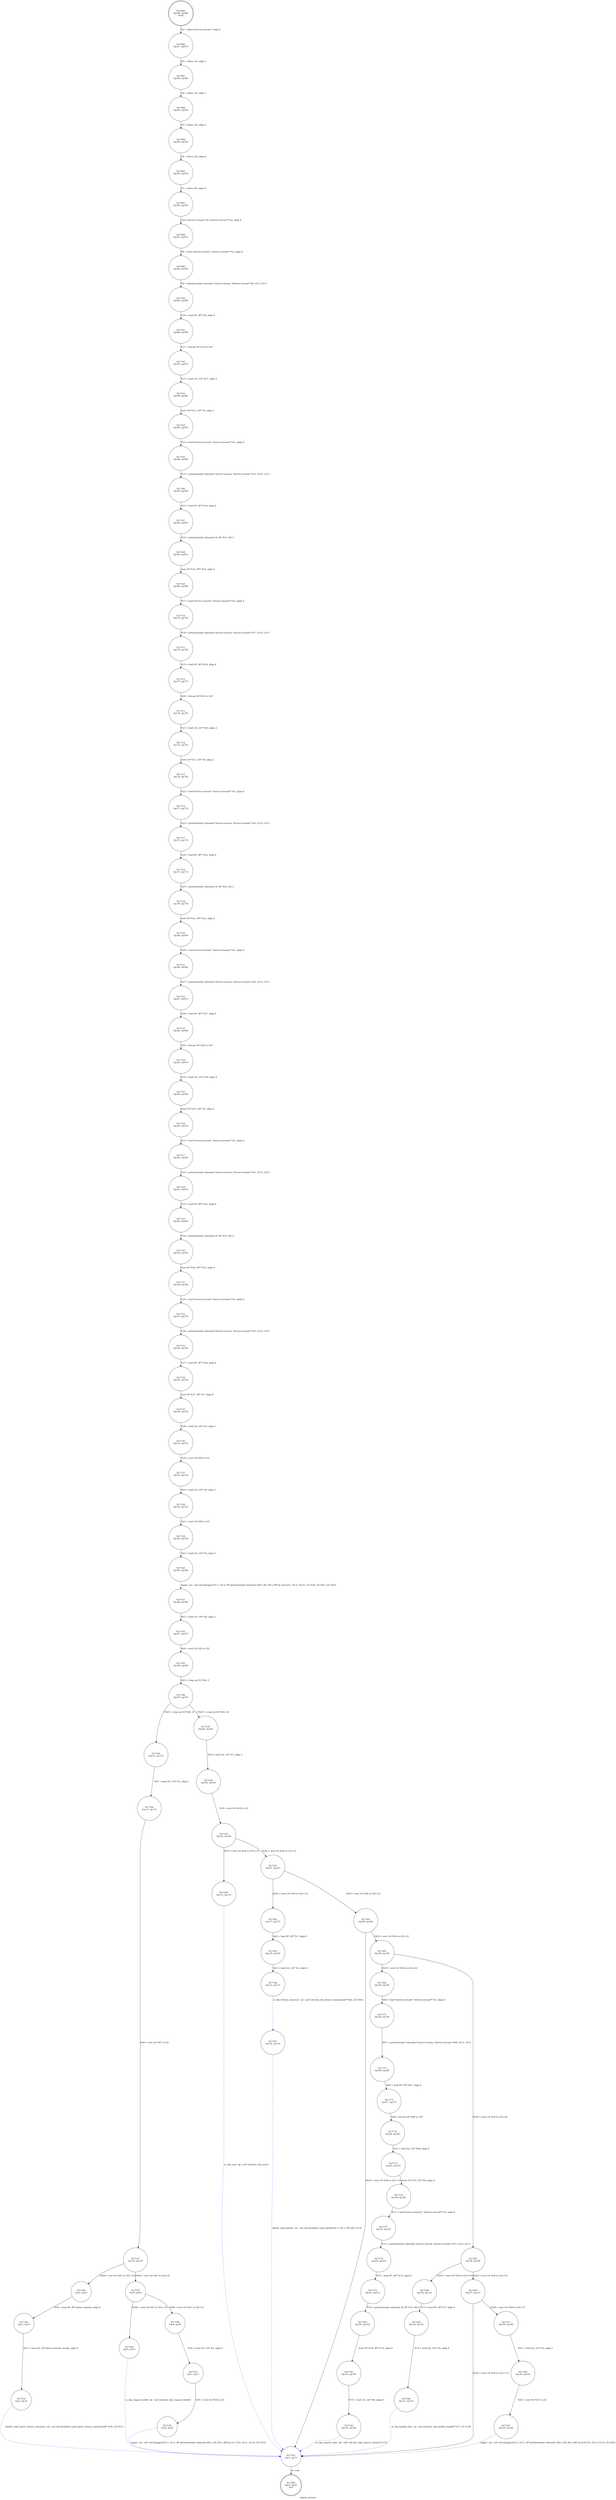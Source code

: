 digraph cliprdr_process {
label="cliprdr_process"
17083 [label="N17083\n(rp:0, ep:0)\nexit", shape="doublecircle"]
17084 [label="N17084\n(rp:98, ep:98)\nentry", shape="doublecircle"]
17084 -> 17086 [label="%2 = alloca %struct.stream*, align 8"]
17086 [label="N17086\n(rp:97, ep:97)", shape="circle"]
17086 -> 17087 [label="%3 = alloca i16, align 2"]
17087 [label="N17087\n(rp:96, ep:96)", shape="circle"]
17087 -> 17088 [label="%4 = alloca i16, align 2"]
17088 [label="N17088\n(rp:95, ep:95)", shape="circle"]
17088 -> 17089 [label="%5 = alloca i32, align 4"]
17089 [label="N17089\n(rp:94, ep:94)", shape="circle"]
17089 -> 17090 [label="%6 = alloca i32, align 4"]
17090 [label="N17090\n(rp:93, ep:93)", shape="circle"]
17090 -> 17091 [label="%7 = alloca i8*, align 8"]
17091 [label="N17091\n(rp:92, ep:92)", shape="circle"]
17091 -> 17098 [label="store %struct.stream* %0, %struct.stream** %2, align 8"]
17098 [label="N17098\n(rp:91, ep:91)", shape="circle"]
17098 -> 17099 [label="%8 = load %struct.stream*, %struct.stream** %2, align 8"]
17099 [label="N17099\n(rp:90, ep:90)", shape="circle"]
17099 -> 17100 [label="%9 = getelementptr inbounds %struct.stream, %struct.stream* %8, i32 0, i32 0"]
17100 [label="N17100\n(rp:89, ep:89)", shape="circle"]
17100 -> 17101 [label="%10 = load i8*, i8** %9, align 8"]
17101 [label="N17101\n(rp:88, ep:88)", shape="circle"]
17101 -> 17102 [label="%11 = bitcast i8* %10 to i16*"]
17102 [label="N17102\n(rp:87, ep:87)", shape="circle"]
17102 -> 17103 [label="%12 = load i16, i16* %11, align 2"]
17103 [label="N17103\n(rp:86, ep:86)", shape="circle"]
17103 -> 17104 [label="store i16 %12, i16* %3, align 2"]
17104 [label="N17104\n(rp:85, ep:85)", shape="circle"]
17104 -> 17105 [label="%13 = load %struct.stream*, %struct.stream** %2, align 8"]
17105 [label="N17105\n(rp:84, ep:84)", shape="circle"]
17105 -> 17106 [label="%14 = getelementptr inbounds %struct.stream, %struct.stream* %13, i32 0, i32 0"]
17106 [label="N17106\n(rp:83, ep:83)", shape="circle"]
17106 -> 17107 [label="%15 = load i8*, i8** %14, align 8"]
17107 [label="N17107\n(rp:82, ep:82)", shape="circle"]
17107 -> 17108 [label="%16 = getelementptr inbounds i8, i8* %15, i64 2"]
17108 [label="N17108\n(rp:81, ep:81)", shape="circle"]
17108 -> 17109 [label="store i8* %16, i8** %14, align 8"]
17109 [label="N17109\n(rp:80, ep:80)", shape="circle"]
17109 -> 17110 [label="%17 = load %struct.stream*, %struct.stream** %2, align 8"]
17110 [label="N17110\n(rp:79, ep:79)", shape="circle"]
17110 -> 17111 [label="%18 = getelementptr inbounds %struct.stream, %struct.stream* %17, i32 0, i32 0"]
17111 [label="N17111\n(rp:78, ep:78)", shape="circle"]
17111 -> 17112 [label="%19 = load i8*, i8** %18, align 8"]
17112 [label="N17112\n(rp:77, ep:77)", shape="circle"]
17112 -> 17113 [label="%20 = bitcast i8* %19 to i16*"]
17113 [label="N17113\n(rp:76, ep:76)", shape="circle"]
17113 -> 17114 [label="%21 = load i16, i16* %20, align 2"]
17114 [label="N17114\n(rp:75, ep:75)", shape="circle"]
17114 -> 17115 [label="store i16 %21, i16* %4, align 2"]
17115 [label="N17115\n(rp:74, ep:74)", shape="circle"]
17115 -> 17116 [label="%22 = load %struct.stream*, %struct.stream** %2, align 8"]
17116 [label="N17116\n(rp:73, ep:73)", shape="circle"]
17116 -> 17117 [label="%23 = getelementptr inbounds %struct.stream, %struct.stream* %22, i32 0, i32 0"]
17117 [label="N17117\n(rp:72, ep:72)", shape="circle"]
17117 -> 17118 [label="%24 = load i8*, i8** %23, align 8"]
17118 [label="N17118\n(rp:71, ep:71)", shape="circle"]
17118 -> 17119 [label="%25 = getelementptr inbounds i8, i8* %24, i64 2"]
17119 [label="N17119\n(rp:70, ep:70)", shape="circle"]
17119 -> 17120 [label="store i8* %25, i8** %23, align 8"]
17120 [label="N17120\n(rp:69, ep:69)", shape="circle"]
17120 -> 17121 [label="%26 = load %struct.stream*, %struct.stream** %2, align 8"]
17121 [label="N17121\n(rp:68, ep:68)", shape="circle"]
17121 -> 17122 [label="%27 = getelementptr inbounds %struct.stream, %struct.stream* %26, i32 0, i32 0"]
17122 [label="N17122\n(rp:67, ep:67)", shape="circle"]
17122 -> 17123 [label="%28 = load i8*, i8** %27, align 8"]
17123 [label="N17123\n(rp:66, ep:66)", shape="circle"]
17123 -> 17124 [label="%29 = bitcast i8* %28 to i32*"]
17124 [label="N17124\n(rp:65, ep:65)", shape="circle"]
17124 -> 17125 [label="%30 = load i32, i32* %29, align 4"]
17125 [label="N17125\n(rp:64, ep:64)", shape="circle"]
17125 -> 17126 [label="store i32 %30, i32* %5, align 4"]
17126 [label="N17126\n(rp:63, ep:63)", shape="circle"]
17126 -> 17127 [label="%31 = load %struct.stream*, %struct.stream** %2, align 8"]
17127 [label="N17127\n(rp:62, ep:62)", shape="circle"]
17127 -> 17128 [label="%32 = getelementptr inbounds %struct.stream, %struct.stream* %31, i32 0, i32 0"]
17128 [label="N17128\n(rp:61, ep:61)", shape="circle"]
17128 -> 17129 [label="%33 = load i8*, i8** %32, align 8"]
17129 [label="N17129\n(rp:60, ep:60)", shape="circle"]
17129 -> 17130 [label="%34 = getelementptr inbounds i8, i8* %33, i64 4"]
17130 [label="N17130\n(rp:59, ep:59)", shape="circle"]
17130 -> 17131 [label="store i8* %34, i8** %32, align 8"]
17131 [label="N17131\n(rp:58, ep:58)", shape="circle"]
17131 -> 17132 [label="%35 = load %struct.stream*, %struct.stream** %2, align 8"]
17132 [label="N17132\n(rp:57, ep:57)", shape="circle"]
17132 -> 17133 [label="%36 = getelementptr inbounds %struct.stream, %struct.stream* %35, i32 0, i32 0"]
17133 [label="N17133\n(rp:56, ep:56)", shape="circle"]
17133 -> 17134 [label="%37 = load i8*, i8** %36, align 8"]
17134 [label="N17134\n(rp:55, ep:55)", shape="circle"]
17134 -> 17135 [label="store i8* %37, i8** %7, align 8"]
17135 [label="N17135\n(rp:54, ep:54)", shape="circle"]
17135 -> 17136 [label="%38 = load i16, i16* %3, align 2"]
17136 [label="N17136\n(rp:53, ep:53)", shape="circle"]
17136 -> 17137 [label="%39 = zext i16 %38 to i32"]
17137 [label="N17137\n(rp:52, ep:52)", shape="circle"]
17137 -> 17138 [label="%40 = load i16, i16* %4, align 2"]
17138 [label="N17138\n(rp:51, ep:51)", shape="circle"]
17138 -> 17139 [label="%41 = zext i16 %40 to i32"]
17139 [label="N17139\n(rp:50, ep:50)", shape="circle"]
17139 -> 17140 [label="%42 = load i32, i32* %5, align 4"]
17140 [label="N17140\n(rp:49, ep:49)", shape="circle"]
17140 -> 17141 [label="logger --@-- call void @logger(i32 2, i32 0, i8* getelementptr inbounds ([49 x i8], [49 x i8]* @.str.6.251, i32 0, i32 0), i32 %39, i32 %41, i32 %42)", style="dashed", color="blue"]
17141 [label="N17141\n(rp:48, ep:48)", shape="circle"]
17141 -> 17142 [label="%43 = load i16, i16* %4, align 2"]
17142 [label="N17142\n(rp:47, ep:47)", shape="circle"]
17142 -> 17143 [label="%44 = zext i16 %43 to i32"]
17143 [label="N17143\n(rp:46, ep:46)", shape="circle"]
17143 -> 17144 [label="%45 = icmp eq i32 %44, 2"]
17144 [label="N17144\n(rp:45, ep:45)", shape="circle"]
17144 -> 17194 [label="[%45 = icmp eq i32 %44, 2]"]
17144 -> 17195 [label="[!(%45 = icmp eq i32 %44, 2)]"]
17146 [label="N17146\n(rp:11, ep:11)", shape="circle"]
17146 -> 17147 [label="%48 = zext i16 %47 to i32"]
17147 [label="N17147\n(rp:10, ep:10)", shape="circle"]
17147 -> 17196 [label="[%48 = zext i16 %47 to i32==3]"]
17147 -> 17197 [label="[%48 = zext i16 %47 to i32!=3]"]
17149 [label="N17149\n(rp:3, ep:3)", shape="circle"]
17149 -> 17150 [label="%51 = load i32, i32* @last_formats_length, align 4"]
17150 [label="N17150\n(rp:2, ep:2)", shape="circle"]
17150 -> 17193 [label="cliprdr_send_native_format_announce --@-- call void @cliprdr_send_native_format_announce(i8* %50, i32 %51)", style="dashed", color="blue"]
17155 [label="N17155\n(rp:7, ep:7)", shape="circle"]
17155 -> 17156 [label="%55 = zext i16 %54 to i32"]
17156 [label="N17156\n(rp:6, ep:6)", shape="circle"]
17156 -> 17193 [label="logger --@-- call void @logger(i32 2, i32 2, i8* getelementptr inbounds ([45 x i8], [45 x i8]* @.str.7.252, i32 0, i32 0), i32 %55)", style="dashed", color="blue"]
17160 [label="N17160\n(rp:43, ep:43)", shape="circle"]
17160 -> 17161 [label="%59 = zext i16 %58 to i32"]
17161 [label="N17161\n(rp:42, ep:42)", shape="circle"]
17161 -> 17200 [label="[%59 = zext i16 %58 to i32==1]"]
17161 -> 17201 [label="[%59 = zext i16 %58 to i32!=1]"]
17165 [label="N17165\n(rp:16, ep:16)", shape="circle"]
17165 -> 17166 [label="%63 = load i32, i32* %5, align 4"]
17166 [label="N17166\n(rp:15, ep:15)", shape="circle"]
17166 -> 17167 [label="ui_clip_format_announce --@-- call void @ui_clip_format_announce(i8* %62, i32 %63)", style="dashed", color="blue"]
17167 [label="N17167\n(rp:14, ep:14)", shape="circle"]
17167 -> 17193 [label="cliprdr_send_packet --@-- call void @cliprdr_send_packet(i16 3, i16 1, i8* null, i32 0)", style="dashed", color="blue"]
17171 [label="N17171\n(rp:29, ep:29)", shape="circle"]
17171 -> 17172 [label="%67 = getelementptr inbounds %struct.stream, %struct.stream* %66, i32 0, i32 0"]
17172 [label="N17172\n(rp:28, ep:28)", shape="circle"]
17172 -> 17173 [label="%68 = load i8*, i8** %67, align 8"]
17173 [label="N17173\n(rp:27, ep:27)", shape="circle"]
17173 -> 17174 [label="%69 = bitcast i8* %68 to i32*"]
17174 [label="N17174\n(rp:26, ep:26)", shape="circle"]
17174 -> 17175 [label="%70 = load i32, i32* %69, align 4"]
17175 [label="N17175\n(rp:25, ep:25)", shape="circle"]
17175 -> 17176 [label="store i32 %70, i32* %6, align 4"]
17176 [label="N17176\n(rp:24, ep:24)", shape="circle"]
17176 -> 17177 [label="%71 = load %struct.stream*, %struct.stream** %2, align 8"]
17177 [label="N17177\n(rp:23, ep:23)", shape="circle"]
17177 -> 17178 [label="%72 = getelementptr inbounds %struct.stream, %struct.stream* %71, i32 0, i32 0"]
17178 [label="N17178\n(rp:22, ep:22)", shape="circle"]
17178 -> 17179 [label="%73 = load i8*, i8** %72, align 8"]
17179 [label="N17179\n(rp:21, ep:21)", shape="circle"]
17179 -> 17180 [label="%74 = getelementptr inbounds i8, i8* %73, i64 4"]
17180 [label="N17180\n(rp:20, ep:20)", shape="circle"]
17180 -> 17181 [label="store i8* %74, i8** %72, align 8"]
17181 [label="N17181\n(rp:19, ep:19)", shape="circle"]
17181 -> 17182 [label="%75 = load i32, i32* %6, align 4"]
17182 [label="N17182\n(rp:18, ep:18)", shape="circle"]
17182 -> 17193 [label="ui_clip_request_data --@-- call void @ui_clip_request_data(i32 %75)", style="dashed", color="blue"]
17185 [label="N17185\n(rp:32, ep:32)", shape="circle"]
17185 -> 17186 [label="%78 = load i32, i32* %5, align 4"]
17186 [label="N17186\n(rp:31, ep:31)", shape="circle"]
17186 -> 17193 [label="ui_clip_handle_data --@-- call void @ui_clip_handle_data(i8* %77, i32 %78)", style="dashed", color="blue"]
17190 [label="N17190\n(rp:35, ep:35)", shape="circle"]
17190 -> 17191 [label="%82 = zext i16 %81 to i32"]
17191 [label="N17191\n(rp:34, ep:34)", shape="circle"]
17191 -> 17193 [label="logger --@-- call void @logger(i32 2, i32 2, i8* getelementptr inbounds ([44 x i8], [44 x i8]* @.str.8.253, i32 0, i32 0), i32 %82)", style="dashed", color="blue"]
17193 [label="N17193\n(rp:1, ep:1)", shape="circle"]
17193 -> 17083 [label="ret void"]
17194 [label="N17194\n(rp:12, ep:12)", shape="circle"]
17194 -> 17146 [label="%47 = load i16, i16* %3, align 2"]
17195 [label="N17195\n(rp:44, ep:44)", shape="circle"]
17195 -> 17160 [label="%58 = load i16, i16* %3, align 2"]
17196 [label="N17196\n(rp:4, ep:4)", shape="circle"]
17196 -> 17149 [label="%50 = load i8*, i8** @last_formats, align 8"]
17197 [label="N17197\n(rp:9, ep:9)", shape="circle"]
17197 -> 17198 [label="[%48 = zext i16 %47 to i32==5]"]
17197 -> 17199 [label="[%48 = zext i16 %47 to i32!=5]"]
17198 [label="N17198\n(rp:5, ep:5)", shape="circle"]
17198 -> 17193 [label="ui_clip_request_failed --@-- call void @ui_clip_request_failed()", style="dashed", color="blue"]
17199 [label="N17199\n(rp:8, ep:8)", shape="circle"]
17199 -> 17155 [label="%54 = load i16, i16* %3, align 2"]
17200 [label="N17200\n(rp:13, ep:13)", shape="circle"]
17200 -> 17193 [label="ui_clip_sync --@-- call void @ui_clip_sync()", style="dashed", color="blue"]
17201 [label="N17201\n(rp:41, ep:41)", shape="circle"]
17201 -> 17202 [label="[%59 = zext i16 %58 to i32==2]"]
17201 -> 17203 [label="[%59 = zext i16 %58 to i32!=2]"]
17202 [label="N17202\n(rp:17, ep:17)", shape="circle"]
17202 -> 17165 [label="%62 = load i8*, i8** %7, align 8"]
17203 [label="N17203\n(rp:40, ep:40)", shape="circle"]
17203 -> 17205 [label="[%59 = zext i16 %58 to i32!=3]"]
17203 -> 17193 [label="[%59 = zext i16 %58 to i32==3]"]
17205 [label="N17205\n(rp:39, ep:39)", shape="circle"]
17205 -> 17206 [label="[%59 = zext i16 %58 to i32==4]"]
17205 -> 17207 [label="[%59 = zext i16 %58 to i32!=4]"]
17206 [label="N17206\n(rp:30, ep:30)", shape="circle"]
17206 -> 17171 [label="%66 = load %struct.stream*, %struct.stream** %2, align 8"]
17207 [label="N17207\n(rp:38, ep:38)", shape="circle"]
17207 -> 17208 [label="[%59 = zext i16 %58 to i32==5]"]
17207 -> 17209 [label="[%59 = zext i16 %58 to i32!=5]"]
17208 [label="N17208\n(rp:33, ep:33)", shape="circle"]
17208 -> 17185 [label="%77 = load i8*, i8** %7, align 8"]
17209 [label="N17209\n(rp:37, ep:37)", shape="circle"]
17209 -> 17211 [label="[%59 = zext i16 %58 to i32!=7]"]
17209 -> 17193 [label="[%59 = zext i16 %58 to i32==7]"]
17211 [label="N17211\n(rp:36, ep:36)", shape="circle"]
17211 -> 17190 [label="%81 = load i16, i16* %3, align 2"]
}

